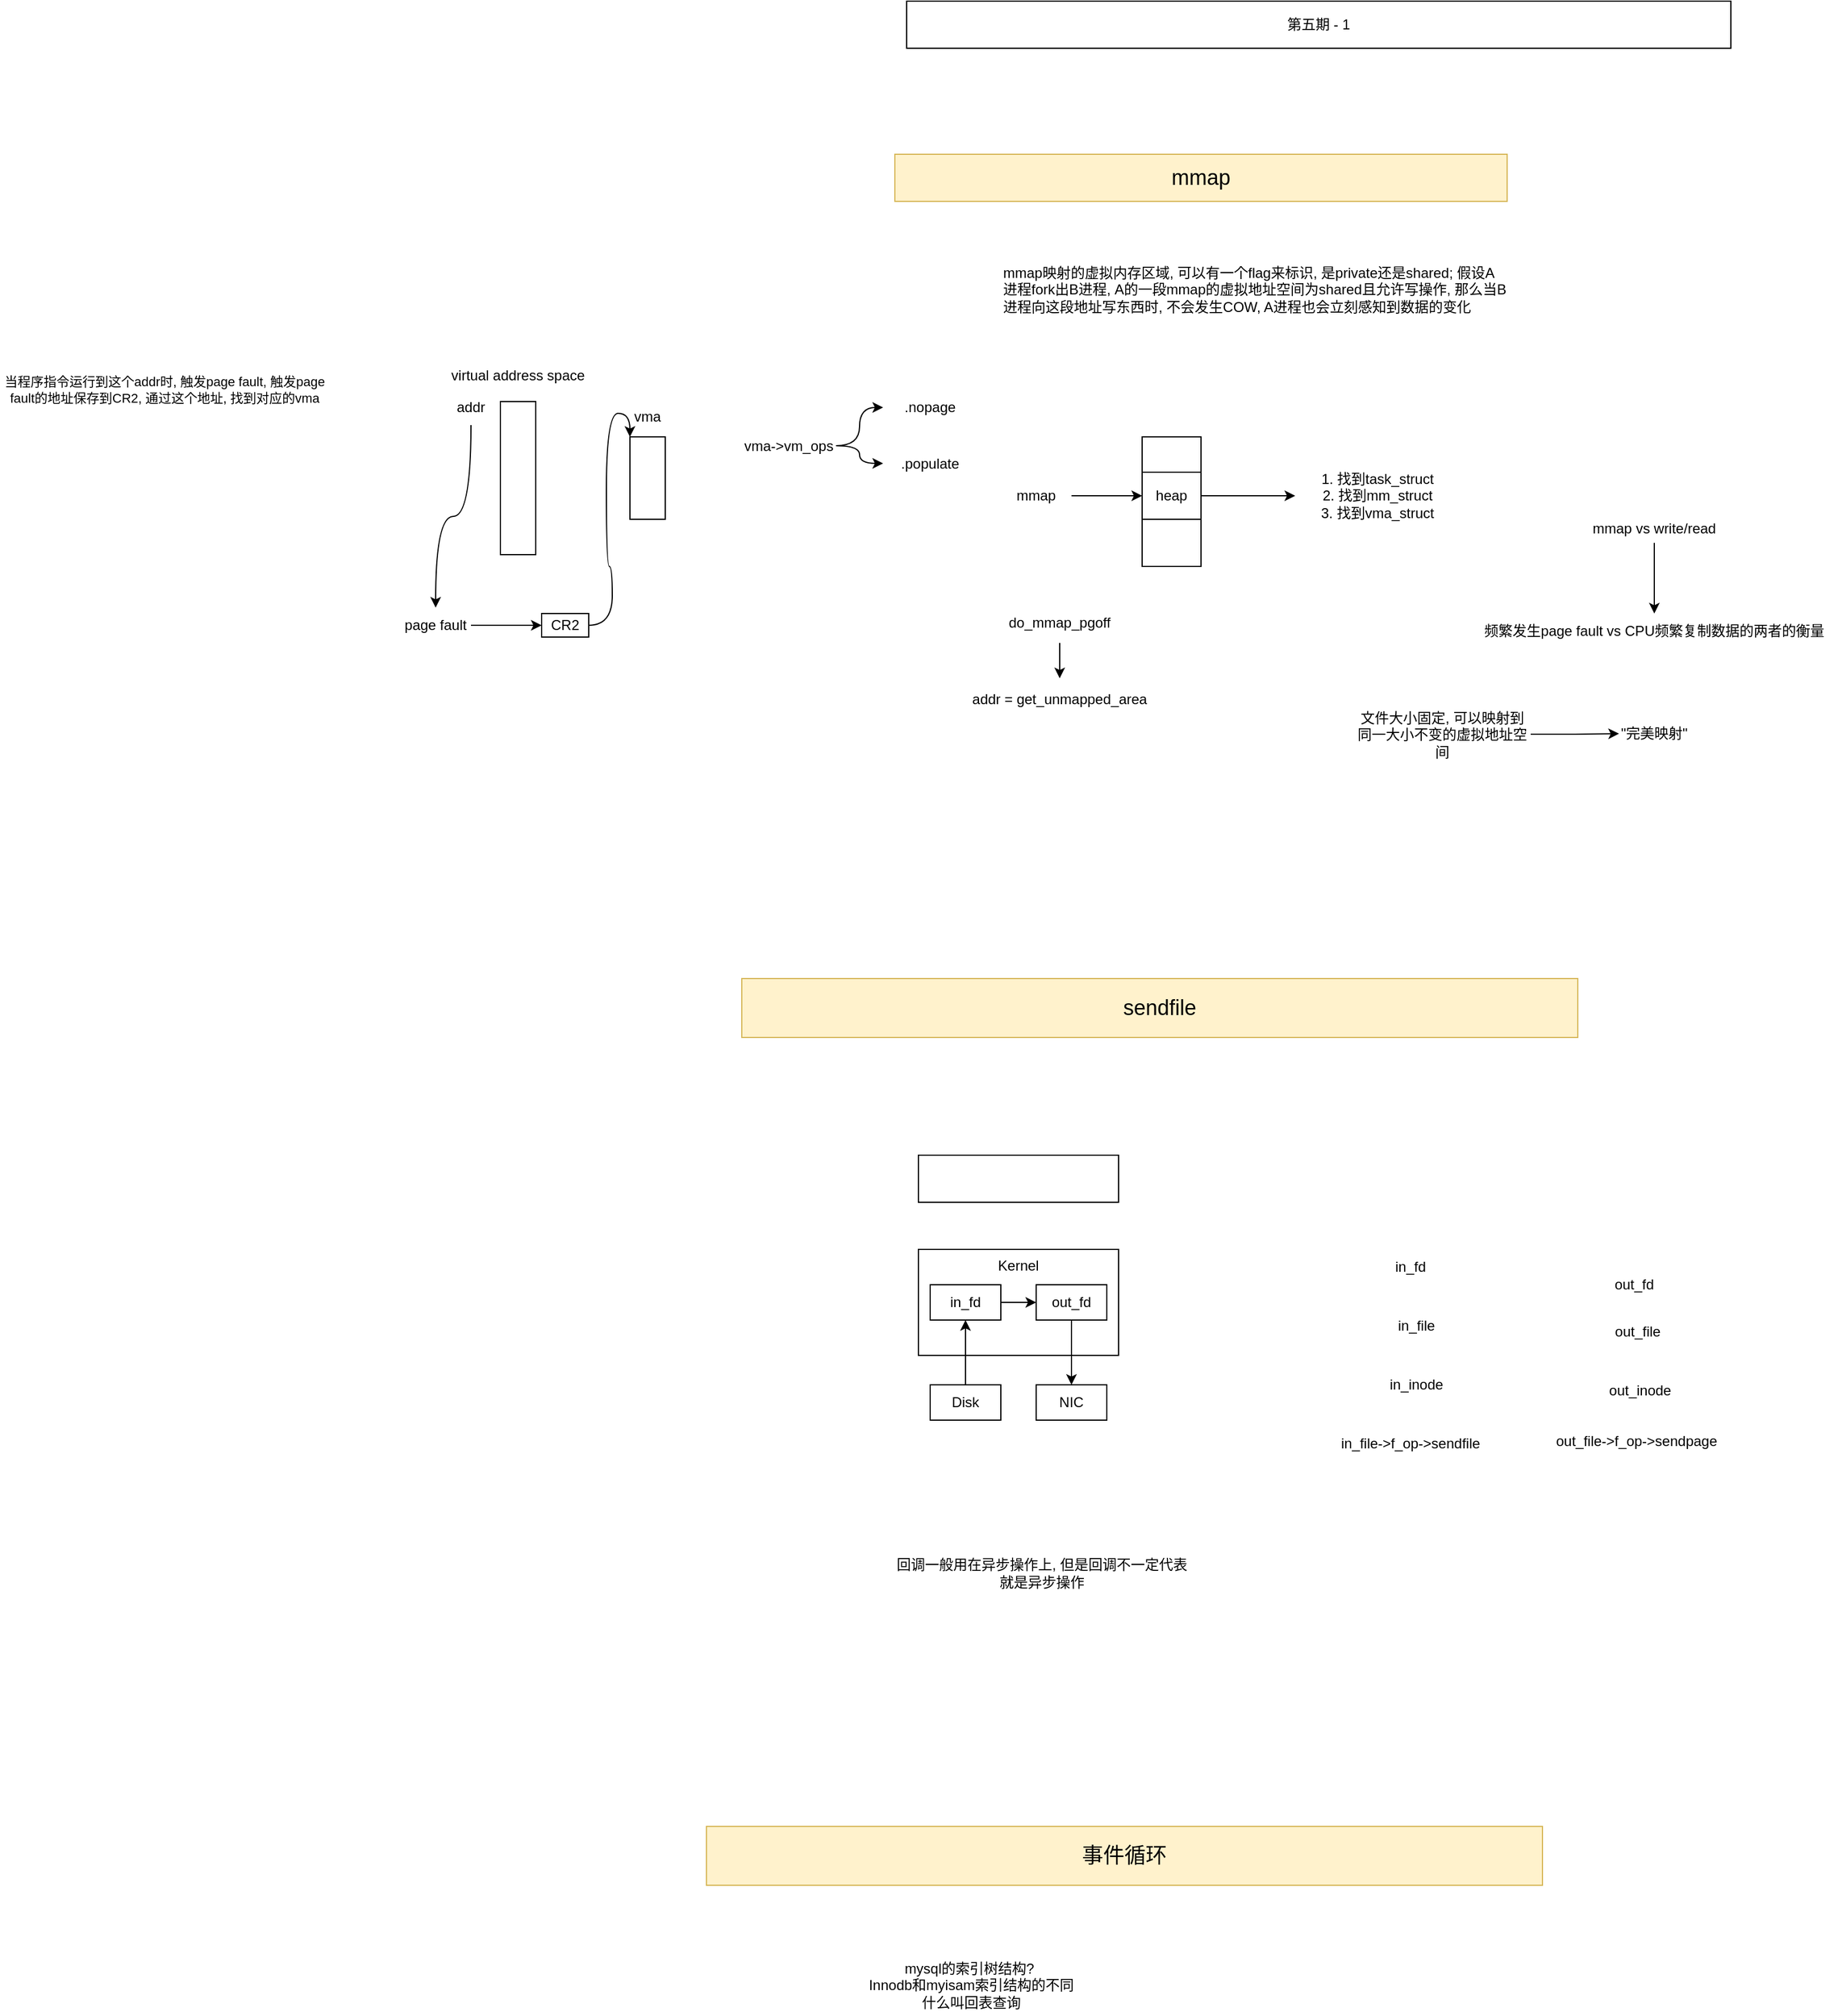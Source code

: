 <mxfile version="21.3.7" type="github">
  <diagram id="aM-VMgyS2Gse-5csakIg" name="第 1 页">
    <mxGraphModel dx="1621" dy="456" grid="1" gridSize="10" guides="1" tooltips="1" connect="1" arrows="1" fold="1" page="1" pageScale="1" pageWidth="827" pageHeight="1169" math="0" shadow="0">
      <root>
        <mxCell id="0" />
        <mxCell id="1" parent="0" />
        <mxCell id="voY9_TvvjWLjzHpBswRU-1" value="第五期 - 1" style="rounded=0;whiteSpace=wrap;html=1;" parent="1" vertex="1">
          <mxGeometry x="70" y="50" width="700" height="40" as="geometry" />
        </mxCell>
        <mxCell id="voY9_TvvjWLjzHpBswRU-2" value="mmap映射的虚拟内存区域, 可以有一个flag来标识, 是private还是shared; 假设A进程fork出B进程, A的一段mmap的虚拟地址空间为shared且允许写操作, 那么当B进程向这段地址写东西时, 不会发生COW, A进程也会立刻感知到数据的变化" style="text;html=1;strokeColor=none;fillColor=none;align=left;verticalAlign=middle;whiteSpace=wrap;rounded=0;" parent="1" vertex="1">
          <mxGeometry x="150" y="250" width="430" height="90" as="geometry" />
        </mxCell>
        <mxCell id="voY9_TvvjWLjzHpBswRU-8" style="edgeStyle=orthogonalEdgeStyle;rounded=0;orthogonalLoop=1;jettySize=auto;html=1;" parent="1" source="voY9_TvvjWLjzHpBswRU-3" target="voY9_TvvjWLjzHpBswRU-6" edge="1">
          <mxGeometry relative="1" as="geometry" />
        </mxCell>
        <mxCell id="voY9_TvvjWLjzHpBswRU-3" value="mmap" style="text;html=1;strokeColor=none;fillColor=none;align=center;verticalAlign=middle;whiteSpace=wrap;rounded=0;" parent="1" vertex="1">
          <mxGeometry x="150" y="455" width="60" height="30" as="geometry" />
        </mxCell>
        <mxCell id="voY9_TvvjWLjzHpBswRU-4" value="" style="rounded=0;whiteSpace=wrap;html=1;" parent="1" vertex="1">
          <mxGeometry x="270" y="420" width="50" height="110" as="geometry" />
        </mxCell>
        <mxCell id="voY9_TvvjWLjzHpBswRU-9" style="edgeStyle=orthogonalEdgeStyle;rounded=0;orthogonalLoop=1;jettySize=auto;html=1;" parent="1" source="voY9_TvvjWLjzHpBswRU-6" target="voY9_TvvjWLjzHpBswRU-7" edge="1">
          <mxGeometry relative="1" as="geometry" />
        </mxCell>
        <mxCell id="voY9_TvvjWLjzHpBswRU-6" value="heap" style="rounded=0;whiteSpace=wrap;html=1;" parent="1" vertex="1">
          <mxGeometry x="270" y="450" width="50" height="40" as="geometry" />
        </mxCell>
        <mxCell id="voY9_TvvjWLjzHpBswRU-7" value="1. 找到task_struct&lt;br&gt;2. 找到mm_struct&lt;br&gt;3. 找到vma_struct" style="text;html=1;strokeColor=none;fillColor=none;align=center;verticalAlign=middle;whiteSpace=wrap;rounded=0;" parent="1" vertex="1">
          <mxGeometry x="400" y="440" width="140" height="60" as="geometry" />
        </mxCell>
        <mxCell id="lAINseM6U_MawTdIW6Go-8" value="" style="edgeStyle=orthogonalEdgeStyle;rounded=0;orthogonalLoop=1;jettySize=auto;html=1;" parent="1" source="lAINseM6U_MawTdIW6Go-6" target="lAINseM6U_MawTdIW6Go-7" edge="1">
          <mxGeometry relative="1" as="geometry" />
        </mxCell>
        <mxCell id="lAINseM6U_MawTdIW6Go-6" value="do_mmap_pgoff" style="text;html=1;strokeColor=none;fillColor=none;align=center;verticalAlign=middle;whiteSpace=wrap;rounded=0;" parent="1" vertex="1">
          <mxGeometry x="140" y="560" width="120" height="35" as="geometry" />
        </mxCell>
        <mxCell id="lAINseM6U_MawTdIW6Go-7" value="addr = get_unmapped_area" style="text;html=1;strokeColor=none;fillColor=none;align=center;verticalAlign=middle;whiteSpace=wrap;rounded=0;" parent="1" vertex="1">
          <mxGeometry x="115" y="625" width="170" height="35" as="geometry" />
        </mxCell>
        <mxCell id="17V4-5qQpgx5_O8vqi2X-3" value="&quot;完美映射&quot;" style="text;html=1;strokeColor=none;fillColor=none;align=center;verticalAlign=middle;whiteSpace=wrap;rounded=0;" parent="1" vertex="1">
          <mxGeometry x="675" y="657" width="60" height="30" as="geometry" />
        </mxCell>
        <mxCell id="17V4-5qQpgx5_O8vqi2X-4" value="频繁发生page fault vs CPU频繁复制数据的两者的衡量" style="text;html=1;strokeColor=none;fillColor=none;align=center;verticalAlign=middle;whiteSpace=wrap;rounded=0;" parent="1" vertex="1">
          <mxGeometry x="550" y="570" width="310" height="30" as="geometry" />
        </mxCell>
        <mxCell id="17V4-5qQpgx5_O8vqi2X-6" style="edgeStyle=orthogonalEdgeStyle;rounded=0;orthogonalLoop=1;jettySize=auto;html=1;" parent="1" source="17V4-5qQpgx5_O8vqi2X-5" target="17V4-5qQpgx5_O8vqi2X-4" edge="1">
          <mxGeometry relative="1" as="geometry" />
        </mxCell>
        <mxCell id="17V4-5qQpgx5_O8vqi2X-5" value="mmap vs write/read" style="text;html=1;strokeColor=none;fillColor=none;align=center;verticalAlign=middle;whiteSpace=wrap;rounded=0;" parent="1" vertex="1">
          <mxGeometry x="630" y="485" width="150" height="25" as="geometry" />
        </mxCell>
        <mxCell id="17V4-5qQpgx5_O8vqi2X-10" style="edgeStyle=orthogonalEdgeStyle;rounded=0;orthogonalLoop=1;jettySize=auto;html=1;entryX=0;entryY=0.5;entryDx=0;entryDy=0;" parent="1" source="17V4-5qQpgx5_O8vqi2X-8" target="17V4-5qQpgx5_O8vqi2X-3" edge="1">
          <mxGeometry relative="1" as="geometry" />
        </mxCell>
        <mxCell id="17V4-5qQpgx5_O8vqi2X-8" value="文件大小固定, 可以映射到同一大小不变的虚拟地址空间" style="text;html=1;strokeColor=none;fillColor=none;align=center;verticalAlign=middle;whiteSpace=wrap;rounded=0;" parent="1" vertex="1">
          <mxGeometry x="450" y="660" width="150" height="25" as="geometry" />
        </mxCell>
        <mxCell id="17V4-5qQpgx5_O8vqi2X-12" value="sendfile" style="text;html=1;strokeColor=#d6b656;fillColor=#fff2cc;align=center;verticalAlign=middle;whiteSpace=wrap;rounded=0;fontSize=18;" parent="1" vertex="1">
          <mxGeometry x="-70" y="880" width="710" height="50" as="geometry" />
        </mxCell>
        <mxCell id="17V4-5qQpgx5_O8vqi2X-13" value="mmap" style="text;html=1;strokeColor=#d6b656;fillColor=#fff2cc;align=center;verticalAlign=middle;whiteSpace=wrap;rounded=0;fontSize=18;" parent="1" vertex="1">
          <mxGeometry x="60" y="180" width="520" height="40" as="geometry" />
        </mxCell>
        <mxCell id="xtVxSInTqFH2CofZ5Dk0-1" value="" style="rounded=0;whiteSpace=wrap;html=1;" parent="1" vertex="1">
          <mxGeometry x="80" y="1030" width="170" height="40" as="geometry" />
        </mxCell>
        <mxCell id="xtVxSInTqFH2CofZ5Dk0-3" value="Kernel" style="rounded=0;whiteSpace=wrap;html=1;verticalAlign=top;" parent="1" vertex="1">
          <mxGeometry x="80" y="1110" width="170" height="90" as="geometry" />
        </mxCell>
        <mxCell id="EJP-qWDoMgwlIjLiHy0n-1" value="in_fd" style="text;html=1;strokeColor=none;fillColor=none;align=center;verticalAlign=middle;whiteSpace=wrap;rounded=0;" parent="1" vertex="1">
          <mxGeometry x="468" y="1110" width="60" height="30" as="geometry" />
        </mxCell>
        <mxCell id="EJP-qWDoMgwlIjLiHy0n-2" value="out_fd" style="text;html=1;strokeColor=none;fillColor=none;align=center;verticalAlign=middle;whiteSpace=wrap;rounded=0;" parent="1" vertex="1">
          <mxGeometry x="657.5" y="1125" width="60" height="30" as="geometry" />
        </mxCell>
        <mxCell id="EJP-qWDoMgwlIjLiHy0n-3" value="in_file" style="text;html=1;strokeColor=none;fillColor=none;align=center;verticalAlign=middle;whiteSpace=wrap;rounded=0;" parent="1" vertex="1">
          <mxGeometry x="473" y="1160" width="60" height="30" as="geometry" />
        </mxCell>
        <mxCell id="EJP-qWDoMgwlIjLiHy0n-4" value="out_file" style="text;html=1;strokeColor=none;fillColor=none;align=center;verticalAlign=middle;whiteSpace=wrap;rounded=0;" parent="1" vertex="1">
          <mxGeometry x="660.5" y="1165" width="60" height="30" as="geometry" />
        </mxCell>
        <mxCell id="EJP-qWDoMgwlIjLiHy0n-5" value="in_inode" style="text;html=1;strokeColor=none;fillColor=none;align=center;verticalAlign=middle;whiteSpace=wrap;rounded=0;" parent="1" vertex="1">
          <mxGeometry x="473" y="1210" width="60" height="30" as="geometry" />
        </mxCell>
        <mxCell id="EJP-qWDoMgwlIjLiHy0n-6" value="out_inode" style="text;html=1;strokeColor=none;fillColor=none;align=center;verticalAlign=middle;whiteSpace=wrap;rounded=0;" parent="1" vertex="1">
          <mxGeometry x="662.5" y="1215" width="60" height="30" as="geometry" />
        </mxCell>
        <mxCell id="EJP-qWDoMgwlIjLiHy0n-8" value="in_file-&amp;gt;f_op-&amp;gt;sendfile" style="text;html=1;strokeColor=none;fillColor=none;align=center;verticalAlign=middle;whiteSpace=wrap;rounded=0;" parent="1" vertex="1">
          <mxGeometry x="428" y="1255" width="140" height="40" as="geometry" />
        </mxCell>
        <mxCell id="EJP-qWDoMgwlIjLiHy0n-9" value="out_file-&amp;gt;f_op-&amp;gt;sendpage" style="text;html=1;strokeColor=none;fillColor=none;align=center;verticalAlign=middle;whiteSpace=wrap;rounded=0;" parent="1" vertex="1">
          <mxGeometry x="600" y="1255" width="180" height="35" as="geometry" />
        </mxCell>
        <mxCell id="EJP-qWDoMgwlIjLiHy0n-11" value="回调一般用在异步操作上, 但是回调不一定代表就是异步操作" style="text;html=1;strokeColor=none;fillColor=none;align=center;verticalAlign=middle;whiteSpace=wrap;rounded=0;" parent="1" vertex="1">
          <mxGeometry x="60" y="1360" width="250" height="50" as="geometry" />
        </mxCell>
        <mxCell id="EJP-qWDoMgwlIjLiHy0n-17" value="" style="edgeStyle=orthogonalEdgeStyle;rounded=0;orthogonalLoop=1;jettySize=auto;html=1;" parent="1" source="EJP-qWDoMgwlIjLiHy0n-12" target="EJP-qWDoMgwlIjLiHy0n-13" edge="1">
          <mxGeometry relative="1" as="geometry" />
        </mxCell>
        <mxCell id="EJP-qWDoMgwlIjLiHy0n-12" value="in_fd" style="rounded=0;whiteSpace=wrap;html=1;" parent="1" vertex="1">
          <mxGeometry x="90" y="1140" width="60" height="30" as="geometry" />
        </mxCell>
        <mxCell id="EJP-qWDoMgwlIjLiHy0n-18" style="edgeStyle=orthogonalEdgeStyle;rounded=0;orthogonalLoop=1;jettySize=auto;html=1;" parent="1" source="EJP-qWDoMgwlIjLiHy0n-13" target="EJP-qWDoMgwlIjLiHy0n-15" edge="1">
          <mxGeometry relative="1" as="geometry" />
        </mxCell>
        <mxCell id="EJP-qWDoMgwlIjLiHy0n-13" value="out_fd" style="rounded=0;whiteSpace=wrap;html=1;" parent="1" vertex="1">
          <mxGeometry x="180" y="1140" width="60" height="30" as="geometry" />
        </mxCell>
        <mxCell id="EJP-qWDoMgwlIjLiHy0n-16" style="edgeStyle=orthogonalEdgeStyle;rounded=0;orthogonalLoop=1;jettySize=auto;html=1;entryX=0.5;entryY=1;entryDx=0;entryDy=0;" parent="1" source="EJP-qWDoMgwlIjLiHy0n-14" target="EJP-qWDoMgwlIjLiHy0n-12" edge="1">
          <mxGeometry relative="1" as="geometry" />
        </mxCell>
        <mxCell id="EJP-qWDoMgwlIjLiHy0n-14" value="Disk" style="rounded=0;whiteSpace=wrap;html=1;" parent="1" vertex="1">
          <mxGeometry x="90" y="1225" width="60" height="30" as="geometry" />
        </mxCell>
        <mxCell id="EJP-qWDoMgwlIjLiHy0n-15" value="NIC" style="rounded=0;whiteSpace=wrap;html=1;" parent="1" vertex="1">
          <mxGeometry x="180" y="1225" width="60" height="30" as="geometry" />
        </mxCell>
        <mxCell id="wqzhdxZoy9jvu7bZ_IFg-1" value="事件循环" style="text;html=1;strokeColor=#d6b656;fillColor=#fff2cc;align=center;verticalAlign=middle;whiteSpace=wrap;rounded=0;fontSize=18;" parent="1" vertex="1">
          <mxGeometry x="-100" y="1600" width="710" height="50" as="geometry" />
        </mxCell>
        <mxCell id="fJIPeiPh-s-hYE1lK_vJ-1" value="mysql的索引树结构?&amp;nbsp;&lt;br&gt;Innodb和myisam索引结构的不同&lt;br&gt;什么叫回表查询" style="text;html=1;strokeColor=none;fillColor=none;align=center;verticalAlign=middle;whiteSpace=wrap;rounded=0;" parent="1" vertex="1">
          <mxGeometry x="-10" y="1710" width="270" height="50" as="geometry" />
        </mxCell>
        <mxCell id="Gq9c08W1DCKt-AQi-NfL-1" value="" style="rounded=0;whiteSpace=wrap;html=1;" vertex="1" parent="1">
          <mxGeometry x="-275" y="390" width="30" height="130" as="geometry" />
        </mxCell>
        <mxCell id="Gq9c08W1DCKt-AQi-NfL-2" value="virtual address space" style="text;html=1;strokeColor=none;fillColor=none;align=center;verticalAlign=middle;whiteSpace=wrap;rounded=0;" vertex="1" parent="1">
          <mxGeometry x="-320" y="350" width="120" height="35" as="geometry" />
        </mxCell>
        <mxCell id="Gq9c08W1DCKt-AQi-NfL-3" value="" style="rounded=0;whiteSpace=wrap;html=1;" vertex="1" parent="1">
          <mxGeometry x="-165" y="420" width="30" height="70" as="geometry" />
        </mxCell>
        <mxCell id="Gq9c08W1DCKt-AQi-NfL-4" value="vma" style="text;html=1;strokeColor=none;fillColor=none;align=center;verticalAlign=middle;whiteSpace=wrap;rounded=0;" vertex="1" parent="1">
          <mxGeometry x="-175" y="390" width="50" height="25" as="geometry" />
        </mxCell>
        <mxCell id="Gq9c08W1DCKt-AQi-NfL-10" style="edgeStyle=orthogonalEdgeStyle;shape=connector;curved=1;rounded=0;orthogonalLoop=1;jettySize=auto;html=1;entryX=0;entryY=0.5;entryDx=0;entryDy=0;labelBackgroundColor=default;strokeColor=default;fontFamily=Helvetica;fontSize=11;fontColor=default;endArrow=classic;" edge="1" parent="1" source="Gq9c08W1DCKt-AQi-NfL-5" target="Gq9c08W1DCKt-AQi-NfL-6">
          <mxGeometry relative="1" as="geometry" />
        </mxCell>
        <mxCell id="Gq9c08W1DCKt-AQi-NfL-5" value="page fault" style="text;html=1;strokeColor=none;fillColor=none;align=center;verticalAlign=middle;whiteSpace=wrap;rounded=0;" vertex="1" parent="1">
          <mxGeometry x="-360" y="565" width="60" height="30" as="geometry" />
        </mxCell>
        <mxCell id="Gq9c08W1DCKt-AQi-NfL-11" style="edgeStyle=orthogonalEdgeStyle;shape=connector;curved=1;rounded=0;orthogonalLoop=1;jettySize=auto;html=1;entryX=0;entryY=0;entryDx=0;entryDy=0;labelBackgroundColor=default;strokeColor=default;fontFamily=Helvetica;fontSize=11;fontColor=default;endArrow=classic;" edge="1" parent="1" source="Gq9c08W1DCKt-AQi-NfL-6" target="Gq9c08W1DCKt-AQi-NfL-3">
          <mxGeometry relative="1" as="geometry" />
        </mxCell>
        <mxCell id="Gq9c08W1DCKt-AQi-NfL-6" value="CR2" style="rounded=0;whiteSpace=wrap;html=1;" vertex="1" parent="1">
          <mxGeometry x="-240" y="570" width="40" height="20" as="geometry" />
        </mxCell>
        <mxCell id="Gq9c08W1DCKt-AQi-NfL-9" style="edgeStyle=orthogonalEdgeStyle;rounded=0;orthogonalLoop=1;jettySize=auto;html=1;entryX=0.5;entryY=0;entryDx=0;entryDy=0;curved=1;" edge="1" parent="1" source="Gq9c08W1DCKt-AQi-NfL-8" target="Gq9c08W1DCKt-AQi-NfL-5">
          <mxGeometry relative="1" as="geometry" />
        </mxCell>
        <mxCell id="Gq9c08W1DCKt-AQi-NfL-8" value="addr" style="text;html=1;strokeColor=none;fillColor=none;align=center;verticalAlign=middle;whiteSpace=wrap;rounded=0;" vertex="1" parent="1">
          <mxGeometry x="-330" y="380" width="60" height="30" as="geometry" />
        </mxCell>
        <mxCell id="Gq9c08W1DCKt-AQi-NfL-15" style="edgeStyle=orthogonalEdgeStyle;shape=connector;curved=1;rounded=0;orthogonalLoop=1;jettySize=auto;html=1;entryX=0;entryY=0.5;entryDx=0;entryDy=0;labelBackgroundColor=default;strokeColor=default;fontFamily=Helvetica;fontSize=11;fontColor=default;endArrow=classic;" edge="1" parent="1" source="Gq9c08W1DCKt-AQi-NfL-12" target="Gq9c08W1DCKt-AQi-NfL-13">
          <mxGeometry relative="1" as="geometry" />
        </mxCell>
        <mxCell id="Gq9c08W1DCKt-AQi-NfL-16" style="edgeStyle=orthogonalEdgeStyle;shape=connector;curved=1;rounded=0;orthogonalLoop=1;jettySize=auto;html=1;entryX=0;entryY=0.5;entryDx=0;entryDy=0;labelBackgroundColor=default;strokeColor=default;fontFamily=Helvetica;fontSize=11;fontColor=default;endArrow=classic;" edge="1" parent="1" source="Gq9c08W1DCKt-AQi-NfL-12" target="Gq9c08W1DCKt-AQi-NfL-14">
          <mxGeometry relative="1" as="geometry" />
        </mxCell>
        <mxCell id="Gq9c08W1DCKt-AQi-NfL-12" value="vma-&amp;gt;vm_ops" style="text;html=1;strokeColor=none;fillColor=none;align=center;verticalAlign=middle;whiteSpace=wrap;rounded=0;" vertex="1" parent="1">
          <mxGeometry x="-70" y="415" width="80" height="25" as="geometry" />
        </mxCell>
        <mxCell id="Gq9c08W1DCKt-AQi-NfL-13" value=".nopage" style="text;html=1;strokeColor=none;fillColor=none;align=center;verticalAlign=middle;whiteSpace=wrap;rounded=0;" vertex="1" parent="1">
          <mxGeometry x="50" y="382.5" width="80" height="25" as="geometry" />
        </mxCell>
        <mxCell id="Gq9c08W1DCKt-AQi-NfL-14" value=".populate" style="text;html=1;strokeColor=none;fillColor=none;align=center;verticalAlign=middle;whiteSpace=wrap;rounded=0;" vertex="1" parent="1">
          <mxGeometry x="50" y="430" width="80" height="25" as="geometry" />
        </mxCell>
        <mxCell id="Gq9c08W1DCKt-AQi-NfL-17" value="当程序指令运行到这个addr时, 触发page fault, 触发page fault的地址保存到CR2, 通过这个地址, 找到对应的vma" style="text;html=1;strokeColor=none;fillColor=none;align=center;verticalAlign=middle;whiteSpace=wrap;rounded=0;fontSize=11;fontFamily=Helvetica;fontColor=default;" vertex="1" parent="1">
          <mxGeometry x="-700" y="360" width="280" height="40" as="geometry" />
        </mxCell>
      </root>
    </mxGraphModel>
  </diagram>
</mxfile>
